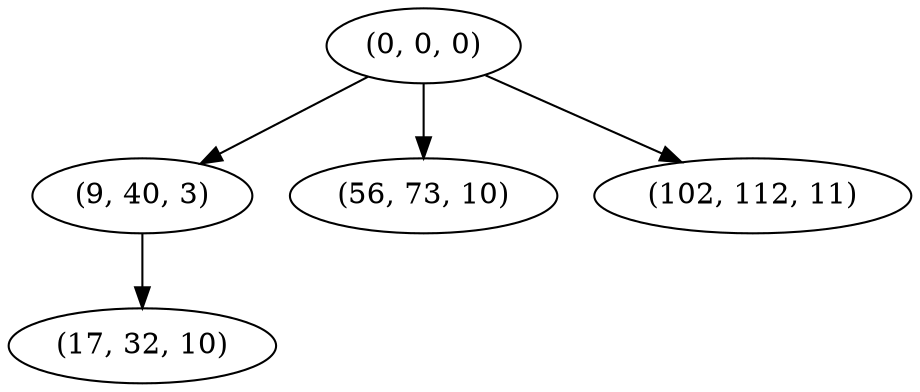 digraph tree {
    "(0, 0, 0)";
    "(9, 40, 3)";
    "(17, 32, 10)";
    "(56, 73, 10)";
    "(102, 112, 11)";
    "(0, 0, 0)" -> "(9, 40, 3)";
    "(0, 0, 0)" -> "(56, 73, 10)";
    "(0, 0, 0)" -> "(102, 112, 11)";
    "(9, 40, 3)" -> "(17, 32, 10)";
}
